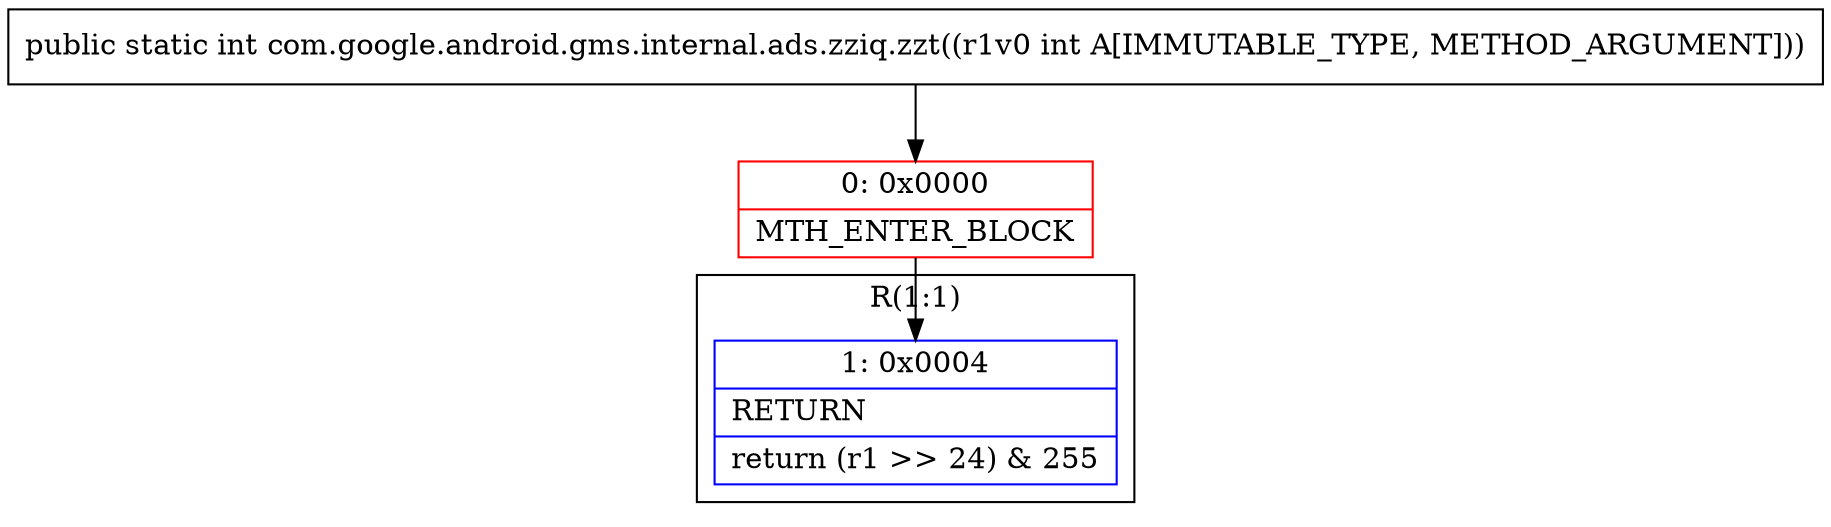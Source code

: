 digraph "CFG forcom.google.android.gms.internal.ads.zziq.zzt(I)I" {
subgraph cluster_Region_328644626 {
label = "R(1:1)";
node [shape=record,color=blue];
Node_1 [shape=record,label="{1\:\ 0x0004|RETURN\l|return (r1 \>\> 24) & 255\l}"];
}
Node_0 [shape=record,color=red,label="{0\:\ 0x0000|MTH_ENTER_BLOCK\l}"];
MethodNode[shape=record,label="{public static int com.google.android.gms.internal.ads.zziq.zzt((r1v0 int A[IMMUTABLE_TYPE, METHOD_ARGUMENT])) }"];
MethodNode -> Node_0;
Node_0 -> Node_1;
}

